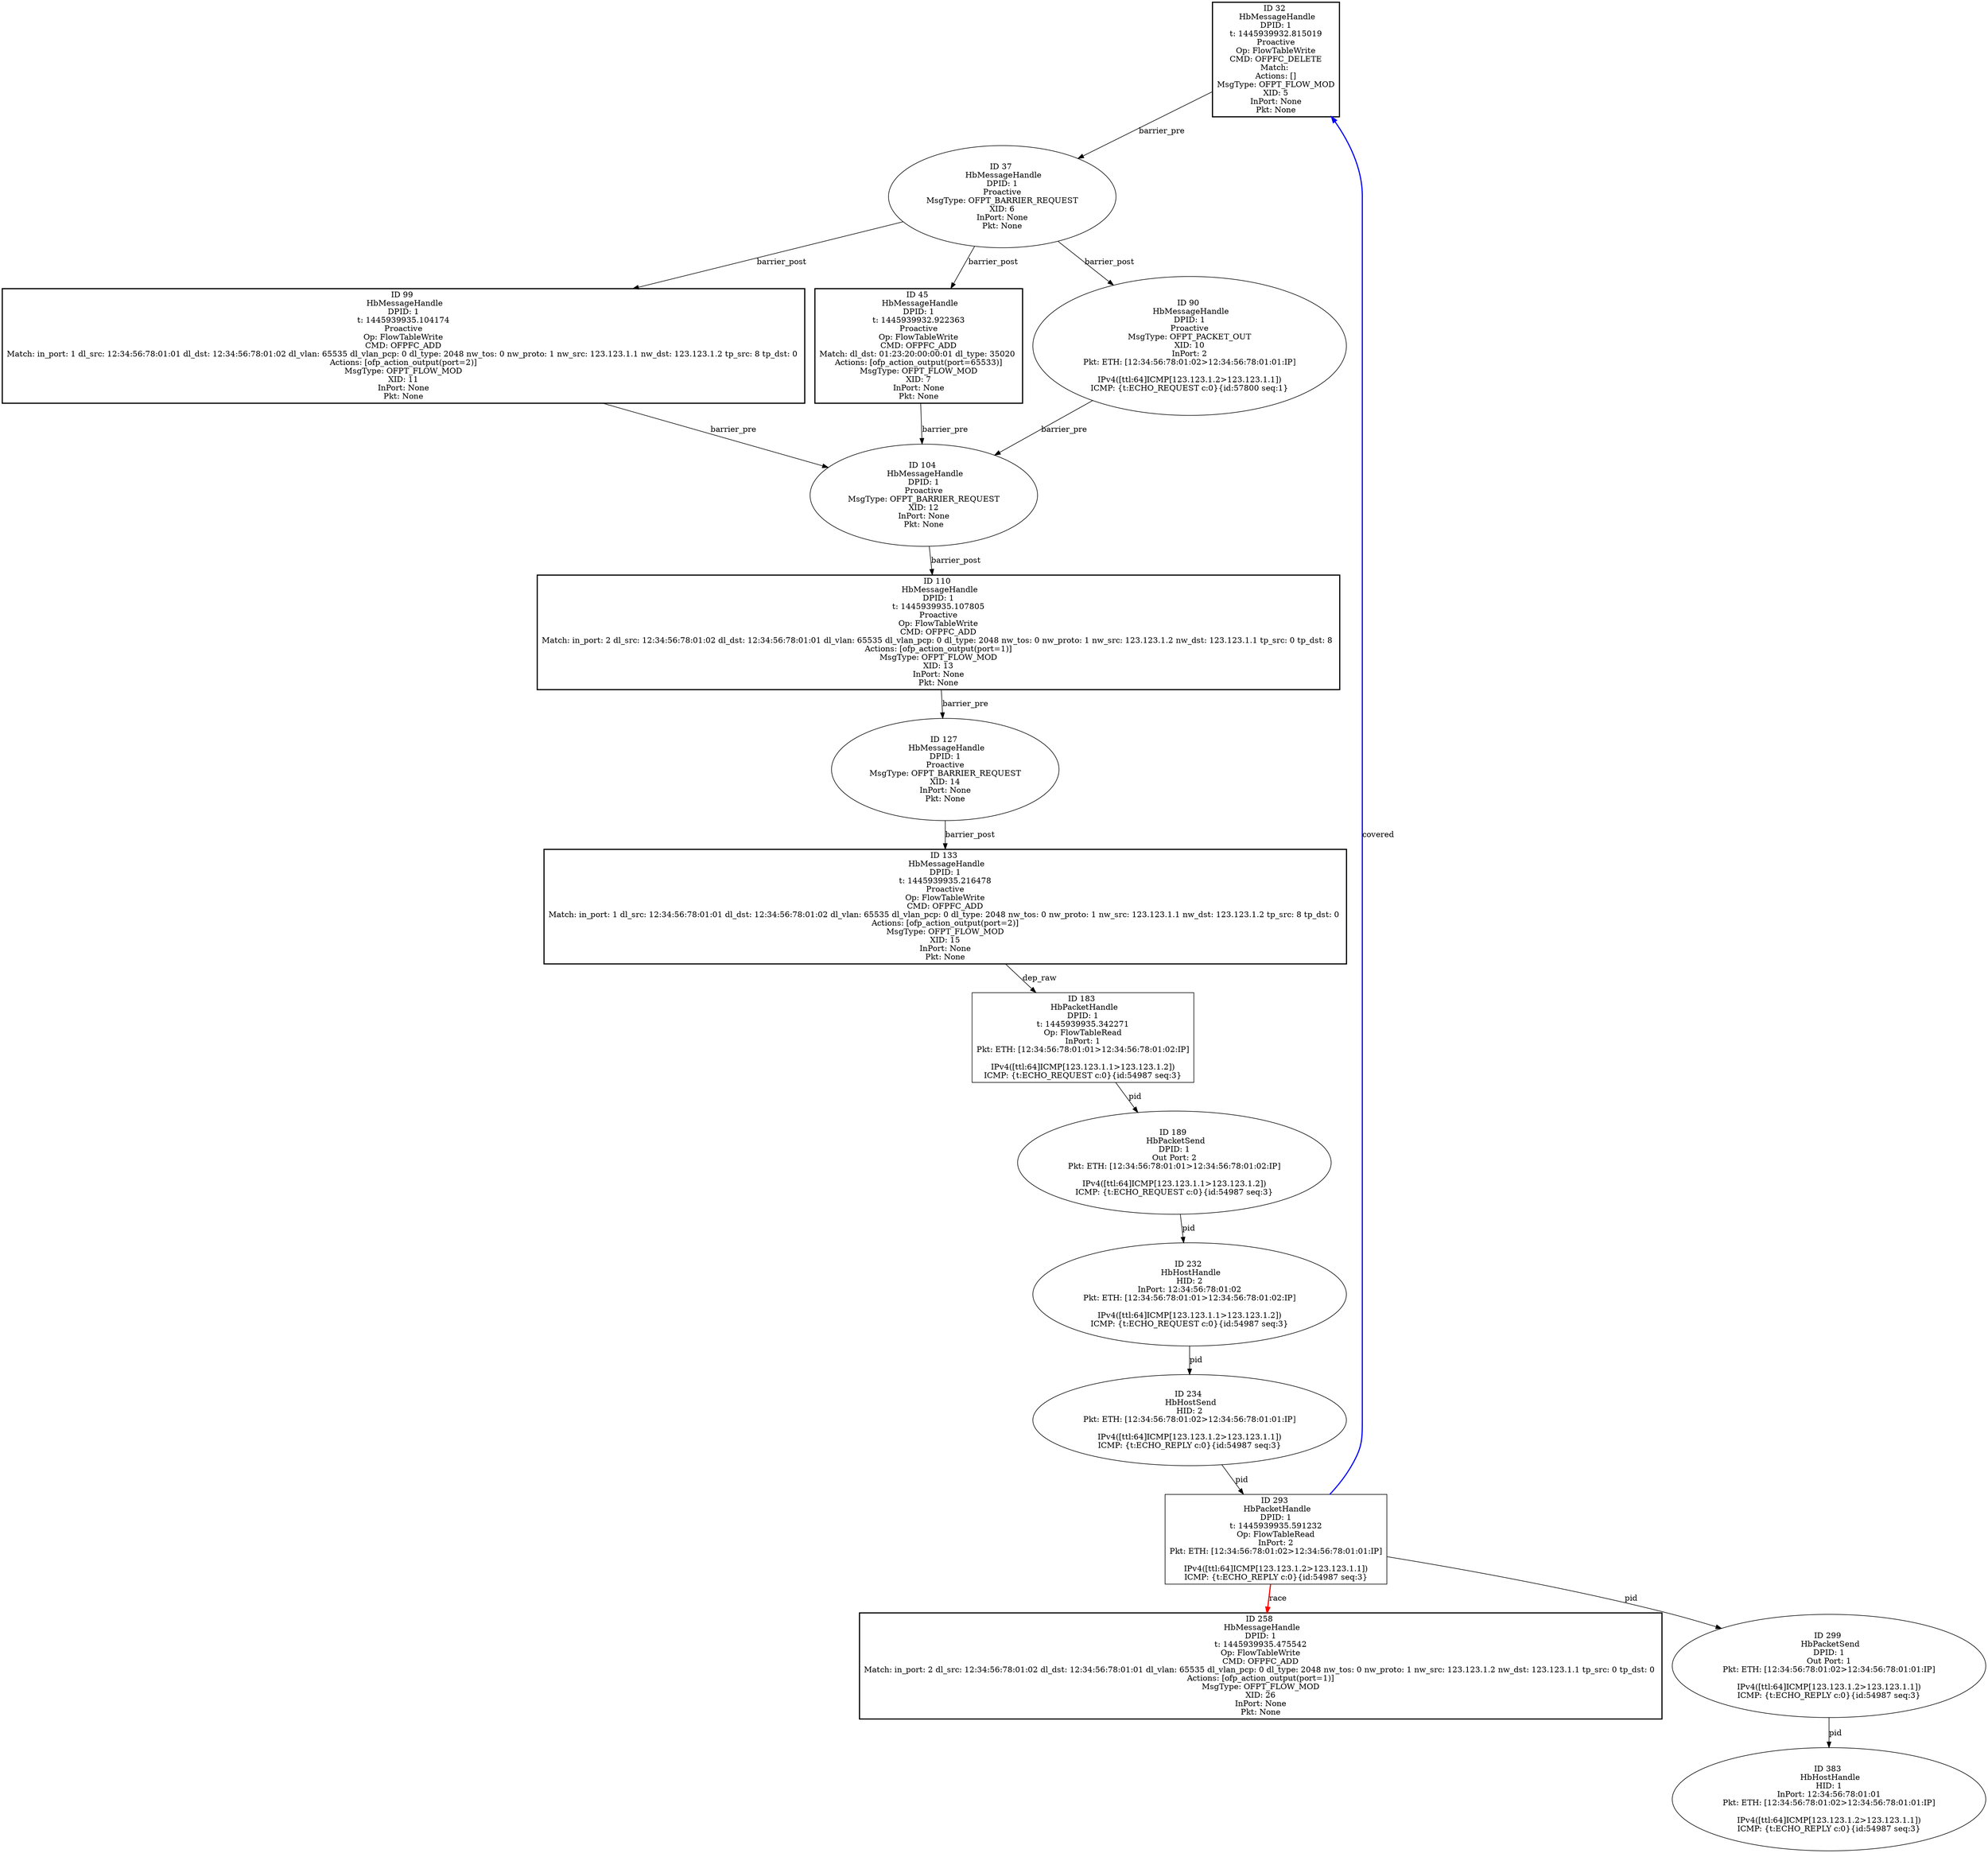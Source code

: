 strict digraph G {
32 [event=<hb_events.HbMessageHandle object at 0x1077850d0>, shape=box, cmd_type=Proactive, style=bold, label="ID 32 
 HbMessageHandle
DPID: 1
t: 1445939932.815019
Proactive
Op: FlowTableWrite
CMD: OFPFC_DELETE
Match: 
Actions: []
MsgType: OFPT_FLOW_MOD
XID: 5
InPort: None
Pkt: None"];
133 [event=<hb_events.HbMessageHandle object at 0x1077a61d0>, shape=box, cmd_type=Proactive, style=bold, label="ID 133 
 HbMessageHandle
DPID: 1
t: 1445939935.216478
Proactive
Op: FlowTableWrite
CMD: OFPFC_ADD
Match: in_port: 1 dl_src: 12:34:56:78:01:01 dl_dst: 12:34:56:78:01:02 dl_vlan: 65535 dl_vlan_pcp: 0 dl_type: 2048 nw_tos: 0 nw_proto: 1 nw_src: 123.123.1.1 nw_dst: 123.123.1.2 tp_src: 8 tp_dst: 0 
Actions: [ofp_action_output(port=2)]
MsgType: OFPT_FLOW_MOD
XID: 15
InPort: None
Pkt: None"];
258 [shape=box, style=bold, event=<hb_events.HbMessageHandle object at 0x1077d7b50>, label="ID 258 
 HbMessageHandle
DPID: 1
t: 1445939935.475542
Op: FlowTableWrite
CMD: OFPFC_ADD
Match: in_port: 2 dl_src: 12:34:56:78:01:02 dl_dst: 12:34:56:78:01:01 dl_vlan: 65535 dl_vlan_pcp: 0 dl_type: 2048 nw_tos: 0 nw_proto: 1 nw_src: 123.123.1.2 nw_dst: 123.123.1.1 tp_src: 0 tp_dst: 0 
Actions: [ofp_action_output(port=1)]
MsgType: OFPT_FLOW_MOD
XID: 26
InPort: None
Pkt: None"];
99 [event=<hb_events.HbMessageHandle object at 0x10779ac90>, shape=box, cmd_type=Proactive, style=bold, label="ID 99 
 HbMessageHandle
DPID: 1
t: 1445939935.104174
Proactive
Op: FlowTableWrite
CMD: OFPFC_ADD
Match: in_port: 1 dl_src: 12:34:56:78:01:01 dl_dst: 12:34:56:78:01:02 dl_vlan: 65535 dl_vlan_pcp: 0 dl_type: 2048 nw_tos: 0 nw_proto: 1 nw_src: 123.123.1.1 nw_dst: 123.123.1.2 tp_src: 8 tp_dst: 0 
Actions: [ofp_action_output(port=2)]
MsgType: OFPT_FLOW_MOD
XID: 11
InPort: None
Pkt: None"];
37 [shape=oval, cmd_type=Proactive, event=<hb_events.HbMessageHandle object at 0x107785390>, label="ID 37 
 HbMessageHandle
DPID: 1
Proactive
MsgType: OFPT_BARRIER_REQUEST
XID: 6
InPort: None
Pkt: None"];
104 [shape=oval, cmd_type=Proactive, event=<hb_events.HbMessageHandle object at 0x10779ab90>, label="ID 104 
 HbMessageHandle
DPID: 1
Proactive
MsgType: OFPT_BARRIER_REQUEST
XID: 12
InPort: None
Pkt: None"];
234 [shape=oval, event=<hb_events.HbHostSend object at 0x1077d9910>, label="ID 234 
 HbHostSend
HID: 2
Pkt: ETH: [12:34:56:78:01:02>12:34:56:78:01:01:IP]

IPv4([ttl:64]ICMP[123.123.1.2>123.123.1.1])
ICMP: {t:ECHO_REPLY c:0}{id:54987 seq:3}"];
299 [shape=oval, event=<hb_events.HbPacketSend object at 0x1077f2c10>, label="ID 299 
 HbPacketSend
DPID: 1
Out Port: 1
Pkt: ETH: [12:34:56:78:01:02>12:34:56:78:01:01:IP]

IPv4([ttl:64]ICMP[123.123.1.2>123.123.1.1])
ICMP: {t:ECHO_REPLY c:0}{id:54987 seq:3}"];
45 [event=<hb_events.HbMessageHandle object at 0x107785590>, shape=box, cmd_type=Proactive, style=bold, label="ID 45 
 HbMessageHandle
DPID: 1
t: 1445939932.922363
Proactive
Op: FlowTableWrite
CMD: OFPFC_ADD
Match: dl_dst: 01:23:20:00:00:01 dl_type: 35020 
Actions: [ofp_action_output(port=65533)]
MsgType: OFPT_FLOW_MOD
XID: 7
InPort: None
Pkt: None"];
110 [event=<hb_events.HbMessageHandle object at 0x1077a2450>, shape=box, cmd_type=Proactive, style=bold, label="ID 110 
 HbMessageHandle
DPID: 1
t: 1445939935.107805
Proactive
Op: FlowTableWrite
CMD: OFPFC_ADD
Match: in_port: 2 dl_src: 12:34:56:78:01:02 dl_dst: 12:34:56:78:01:01 dl_vlan: 65535 dl_vlan_pcp: 0 dl_type: 2048 nw_tos: 0 nw_proto: 1 nw_src: 123.123.1.2 nw_dst: 123.123.1.1 tp_src: 0 tp_dst: 8 
Actions: [ofp_action_output(port=1)]
MsgType: OFPT_FLOW_MOD
XID: 13
InPort: None
Pkt: None"];
232 [shape=oval, event=<hb_events.HbHostHandle object at 0x1077d9190>, label="ID 232 
 HbHostHandle
HID: 2
InPort: 12:34:56:78:01:02
Pkt: ETH: [12:34:56:78:01:01>12:34:56:78:01:02:IP]

IPv4([ttl:64]ICMP[123.123.1.1>123.123.1.2])
ICMP: {t:ECHO_REQUEST c:0}{id:54987 seq:3}"];
183 [shape=box, event=<hb_events.HbPacketHandle object at 0x1077c5410>, label="ID 183 
 HbPacketHandle
DPID: 1
t: 1445939935.342271
Op: FlowTableRead
InPort: 1
Pkt: ETH: [12:34:56:78:01:01>12:34:56:78:01:02:IP]

IPv4([ttl:64]ICMP[123.123.1.1>123.123.1.2])
ICMP: {t:ECHO_REQUEST c:0}{id:54987 seq:3}"];
127 [shape=oval, cmd_type=Proactive, event=<hb_events.HbMessageHandle object at 0x1077a2f50>, label="ID 127 
 HbMessageHandle
DPID: 1
Proactive
MsgType: OFPT_BARRIER_REQUEST
XID: 14
InPort: None
Pkt: None"];
90 [shape=oval, cmd_type=Proactive, event=<hb_events.HbMessageHandle object at 0x10779a3d0>, label="ID 90 
 HbMessageHandle
DPID: 1
Proactive
MsgType: OFPT_PACKET_OUT
XID: 10
InPort: 2
Pkt: ETH: [12:34:56:78:01:02>12:34:56:78:01:01:IP]

IPv4([ttl:64]ICMP[123.123.1.2>123.123.1.1])
ICMP: {t:ECHO_REQUEST c:0}{id:57800 seq:1}"];
383 [shape=oval, event=<hb_events.HbHostHandle object at 0x10783cb50>, label="ID 383 
 HbHostHandle
HID: 1
InPort: 12:34:56:78:01:01
Pkt: ETH: [12:34:56:78:01:02>12:34:56:78:01:01:IP]

IPv4([ttl:64]ICMP[123.123.1.2>123.123.1.1])
ICMP: {t:ECHO_REPLY c:0}{id:54987 seq:3}"];
189 [shape=oval, event=<hb_events.HbPacketSend object at 0x1077c5cd0>, label="ID 189 
 HbPacketSend
DPID: 1
Out Port: 2
Pkt: ETH: [12:34:56:78:01:01>12:34:56:78:01:02:IP]

IPv4([ttl:64]ICMP[123.123.1.1>123.123.1.2])
ICMP: {t:ECHO_REQUEST c:0}{id:54987 seq:3}"];
293 [shape=box, event=<hb_events.HbPacketHandle object at 0x1077f2b90>, label="ID 293 
 HbPacketHandle
DPID: 1
t: 1445939935.591232
Op: FlowTableRead
InPort: 2
Pkt: ETH: [12:34:56:78:01:02>12:34:56:78:01:01:IP]

IPv4([ttl:64]ICMP[123.123.1.2>123.123.1.1])
ICMP: {t:ECHO_REPLY c:0}{id:54987 seq:3}"];
32 -> 37  [rel=barrier_pre, label=barrier_pre];
133 -> 183  [rel=dep_raw, label=dep_raw];
99 -> 104  [rel=barrier_pre, label=barrier_pre];
37 -> 90  [rel=barrier_post, label=barrier_post];
37 -> 99  [rel=barrier_post, label=barrier_post];
37 -> 45  [rel=barrier_post, label=barrier_post];
104 -> 110  [rel=barrier_post, label=barrier_post];
234 -> 293  [rel=pid, label=pid];
299 -> 383  [rel=pid, label=pid];
45 -> 104  [rel=barrier_pre, label=barrier_pre];
110 -> 127  [rel=barrier_pre, label=barrier_pre];
232 -> 234  [rel=pid, label=pid];
183 -> 189  [rel=pid, label=pid];
127 -> 133  [rel=barrier_post, label=barrier_post];
90 -> 104  [rel=barrier_pre, label=barrier_pre];
189 -> 232  [rel=pid, label=pid];
293 -> 32  [harmful=True, color=blue, style=bold, rel=covered, label=covered];
293 -> 258  [harmful=True, color=red, style=bold, rel=race, label=race];
293 -> 299  [rel=pid, label=pid];
}
